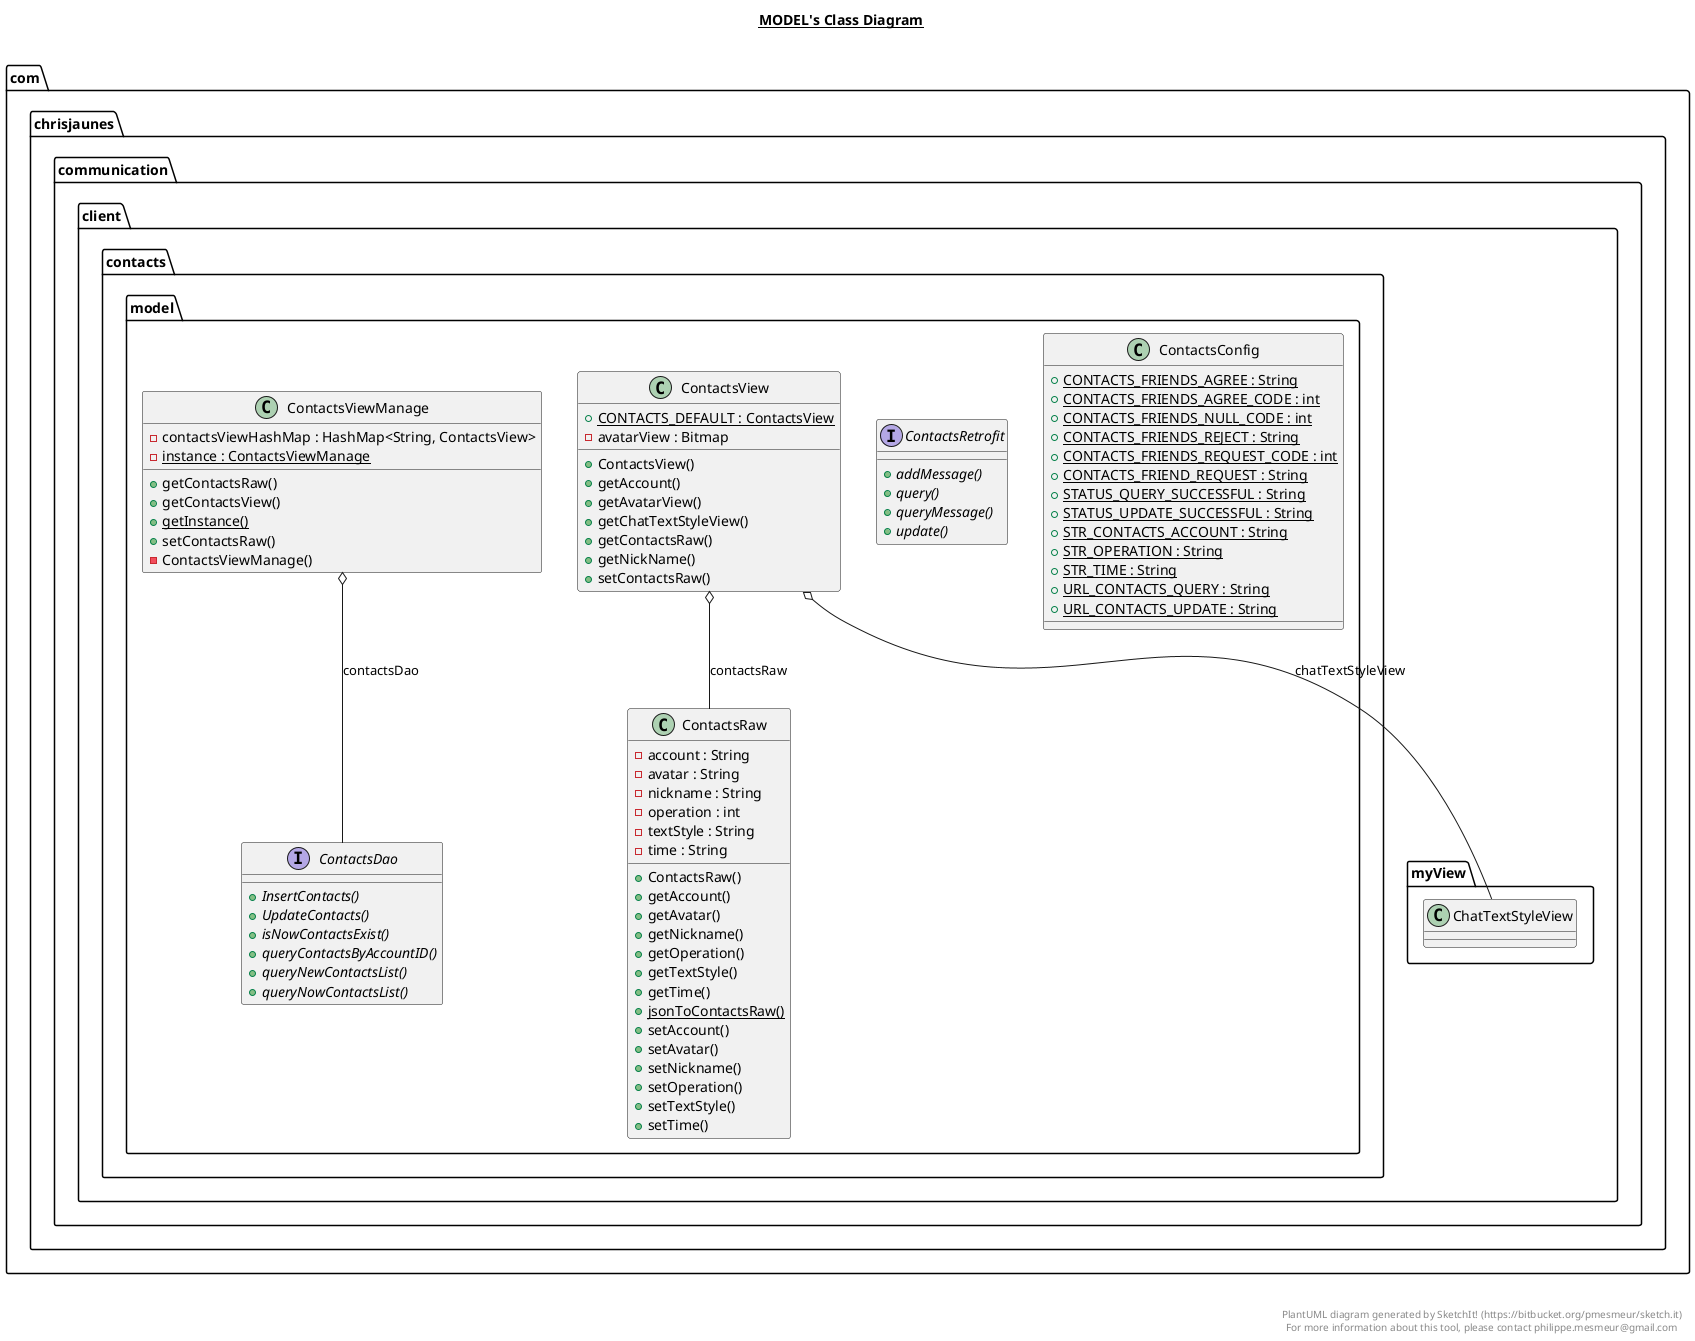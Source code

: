 @startuml

title __MODEL's Class Diagram__\n

  namespace com.chrisjaunes.communication.client {
    namespace contacts {
      namespace model {
        class com.chrisjaunes.communication.client.contacts.model.ContactsConfig {
            {static} + CONTACTS_FRIENDS_AGREE : String
            {static} + CONTACTS_FRIENDS_AGREE_CODE : int
            {static} + CONTACTS_FRIENDS_NULL_CODE : int
            {static} + CONTACTS_FRIENDS_REJECT : String
            {static} + CONTACTS_FRIENDS_REQUEST_CODE : int
            {static} + CONTACTS_FRIEND_REQUEST : String
            {static} + STATUS_QUERY_SUCCESSFUL : String
            {static} + STATUS_UPDATE_SUCCESSFUL : String
            {static} + STR_CONTACTS_ACCOUNT : String
            {static} + STR_OPERATION : String
            {static} + STR_TIME : String
            {static} + URL_CONTACTS_QUERY : String
            {static} + URL_CONTACTS_UPDATE : String
        }
      }
    }
  }
  

  namespace com.chrisjaunes.communication.client {
    namespace contacts {
      namespace model {
        interface com.chrisjaunes.communication.client.contacts.model.ContactsDao {
            {abstract} + InsertContacts()
            {abstract} + UpdateContacts()
            {abstract} + isNowContactsExist()
            {abstract} + queryContactsByAccountID()
            {abstract} + queryNewContactsList()
            {abstract} + queryNowContactsList()
        }
      }
    }
  }
  

  namespace com.chrisjaunes.communication.client {
    namespace contacts {
      namespace model {
        class com.chrisjaunes.communication.client.contacts.model.ContactsRaw {
            - account : String
            - avatar : String
            - nickname : String
            - operation : int
            - textStyle : String
            - time : String
            + ContactsRaw()
            + getAccount()
            + getAvatar()
            + getNickname()
            + getOperation()
            + getTextStyle()
            + getTime()
            {static} + jsonToContactsRaw()
            + setAccount()
            + setAvatar()
            + setNickname()
            + setOperation()
            + setTextStyle()
            + setTime()
        }
      }
    }
  }
  

  namespace com.chrisjaunes.communication.client {
    namespace contacts {
      namespace model {
        interface com.chrisjaunes.communication.client.contacts.model.ContactsRetrofit {
            {abstract} + addMessage()
            {abstract} + query()
            {abstract} + queryMessage()
            {abstract} + update()
        }
      }
    }
  }
  

  namespace com.chrisjaunes.communication.client {
    namespace contacts {
      namespace model {
        class com.chrisjaunes.communication.client.contacts.model.ContactsView {
            {static} + CONTACTS_DEFAULT : ContactsView
            - avatarView : Bitmap
            + ContactsView()
            + getAccount()
            + getAvatarView()
            + getChatTextStyleView()
            + getContactsRaw()
            + getNickName()
            + setContactsRaw()
        }
      }
    }
  }
  

  namespace com.chrisjaunes.communication.client {
    namespace contacts {
      namespace model {
        class com.chrisjaunes.communication.client.contacts.model.ContactsViewManage {
            - contactsViewHashMap : HashMap<String, ContactsView>
            {static} - instance : ContactsViewManage
            + getContactsRaw()
            + getContactsView()
            {static} + getInstance()
            + setContactsRaw()
            - ContactsViewManage()
        }
      }
    }
  }
  

  com.chrisjaunes.communication.client.contacts.model.ContactsView o-- com.chrisjaunes.communication.client.myView.ChatTextStyleView : chatTextStyleView
  com.chrisjaunes.communication.client.contacts.model.ContactsView o-- com.chrisjaunes.communication.client.contacts.model.ContactsRaw : contactsRaw
  com.chrisjaunes.communication.client.contacts.model.ContactsViewManage o-- com.chrisjaunes.communication.client.contacts.model.ContactsDao : contactsDao


right footer


PlantUML diagram generated by SketchIt! (https://bitbucket.org/pmesmeur/sketch.it)
For more information about this tool, please contact philippe.mesmeur@gmail.com
endfooter

@enduml
